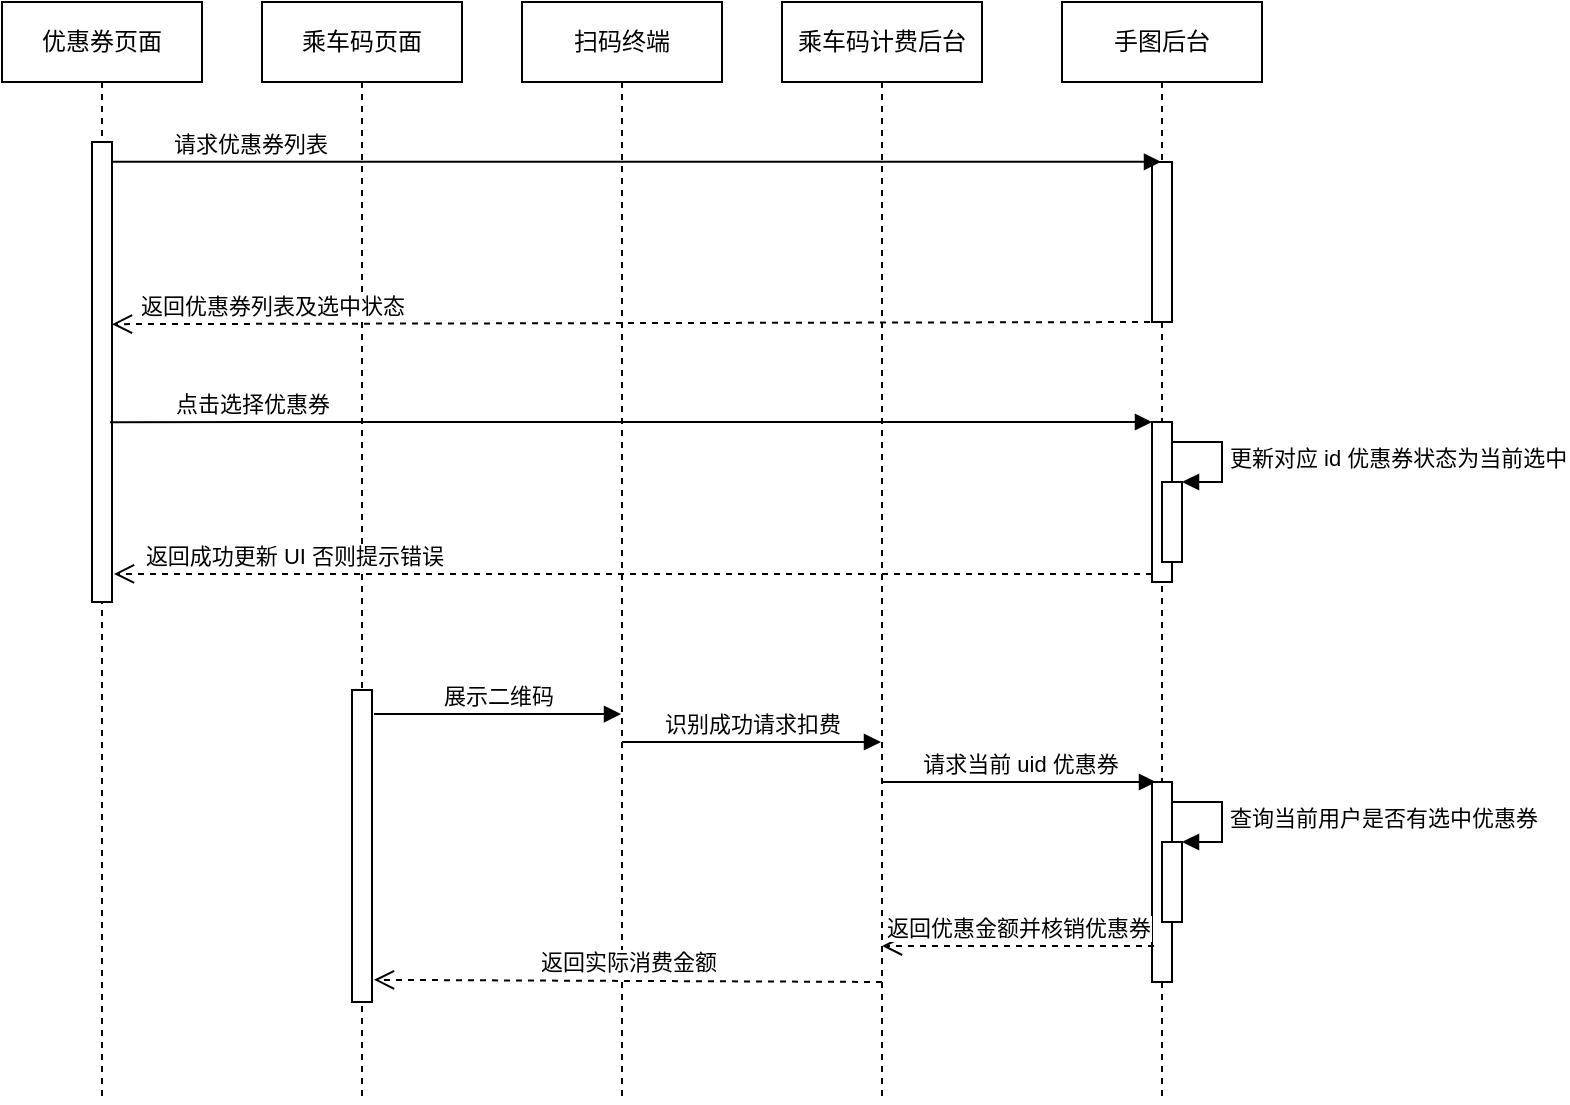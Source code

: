 <mxfile version="12.8.0" type="github">
  <diagram id="6kZ0wstfbUclB6IqP9rn" name="Page-1">
    <mxGraphModel dx="1186" dy="692" grid="1" gridSize="10" guides="1" tooltips="1" connect="1" arrows="1" fold="1" page="1" pageScale="1" pageWidth="1169" pageHeight="827" math="0" shadow="0">
      <root>
        <mxCell id="0" />
        <mxCell id="1" parent="0" />
        <mxCell id="mux9gDT_WzU1CUeuig7T-1" value="优惠券页面" style="shape=umlLifeline;perimeter=lifelinePerimeter;whiteSpace=wrap;html=1;container=1;collapsible=0;recursiveResize=0;outlineConnect=0;" vertex="1" parent="1">
          <mxGeometry x="140" y="70" width="100" height="550" as="geometry" />
        </mxCell>
        <mxCell id="mux9gDT_WzU1CUeuig7T-20" value="" style="html=1;points=[];perimeter=orthogonalPerimeter;" vertex="1" parent="mux9gDT_WzU1CUeuig7T-1">
          <mxGeometry x="45" y="70" width="10" height="230" as="geometry" />
        </mxCell>
        <mxCell id="mux9gDT_WzU1CUeuig7T-2" value="乘车码页面" style="shape=umlLifeline;perimeter=lifelinePerimeter;whiteSpace=wrap;html=1;container=1;collapsible=0;recursiveResize=0;outlineConnect=0;" vertex="1" parent="1">
          <mxGeometry x="270" y="70" width="100" height="550" as="geometry" />
        </mxCell>
        <mxCell id="mux9gDT_WzU1CUeuig7T-21" value="" style="html=1;points=[];perimeter=orthogonalPerimeter;" vertex="1" parent="mux9gDT_WzU1CUeuig7T-2">
          <mxGeometry x="45" y="344" width="10" height="156" as="geometry" />
        </mxCell>
        <mxCell id="mux9gDT_WzU1CUeuig7T-3" value="乘车码计费后台" style="shape=umlLifeline;perimeter=lifelinePerimeter;whiteSpace=wrap;html=1;container=1;collapsible=0;recursiveResize=0;outlineConnect=0;" vertex="1" parent="1">
          <mxGeometry x="530" y="70" width="100" height="550" as="geometry" />
        </mxCell>
        <mxCell id="mux9gDT_WzU1CUeuig7T-23" value="请求当前 uid 优惠券" style="html=1;verticalAlign=bottom;endArrow=block;entryX=0.2;entryY=0;entryDx=0;entryDy=0;entryPerimeter=0;" edge="1" parent="mux9gDT_WzU1CUeuig7T-3" target="mux9gDT_WzU1CUeuig7T-24">
          <mxGeometry width="80" relative="1" as="geometry">
            <mxPoint x="50" y="390" as="sourcePoint" />
            <mxPoint x="180" y="390" as="targetPoint" />
          </mxGeometry>
        </mxCell>
        <mxCell id="mux9gDT_WzU1CUeuig7T-4" value="手图后台" style="shape=umlLifeline;perimeter=lifelinePerimeter;whiteSpace=wrap;html=1;container=1;collapsible=0;recursiveResize=0;outlineConnect=0;" vertex="1" parent="1">
          <mxGeometry x="670" y="70" width="100" height="550" as="geometry" />
        </mxCell>
        <mxCell id="mux9gDT_WzU1CUeuig7T-12" value="" style="html=1;points=[];perimeter=orthogonalPerimeter;" vertex="1" parent="mux9gDT_WzU1CUeuig7T-4">
          <mxGeometry x="45" y="80" width="10" height="80" as="geometry" />
        </mxCell>
        <mxCell id="mux9gDT_WzU1CUeuig7T-14" value="" style="html=1;points=[];perimeter=orthogonalPerimeter;" vertex="1" parent="mux9gDT_WzU1CUeuig7T-4">
          <mxGeometry x="45" y="210" width="10" height="80" as="geometry" />
        </mxCell>
        <mxCell id="mux9gDT_WzU1CUeuig7T-24" value="" style="html=1;points=[];perimeter=orthogonalPerimeter;" vertex="1" parent="mux9gDT_WzU1CUeuig7T-4">
          <mxGeometry x="45" y="390" width="10" height="100" as="geometry" />
        </mxCell>
        <mxCell id="mux9gDT_WzU1CUeuig7T-5" value="扫码终端" style="shape=umlLifeline;perimeter=lifelinePerimeter;whiteSpace=wrap;html=1;container=1;collapsible=0;recursiveResize=0;outlineConnect=0;" vertex="1" parent="1">
          <mxGeometry x="400" y="70" width="100" height="550" as="geometry" />
        </mxCell>
        <mxCell id="mux9gDT_WzU1CUeuig7T-22" value="识别成功请求扣费" style="html=1;verticalAlign=bottom;endArrow=block;" edge="1" parent="mux9gDT_WzU1CUeuig7T-5" target="mux9gDT_WzU1CUeuig7T-3">
          <mxGeometry width="80" relative="1" as="geometry">
            <mxPoint x="50" y="370" as="sourcePoint" />
            <mxPoint x="130" y="370" as="targetPoint" />
          </mxGeometry>
        </mxCell>
        <mxCell id="mux9gDT_WzU1CUeuig7T-28" value="返回实际消费金额" style="html=1;verticalAlign=bottom;endArrow=open;dashed=1;endSize=8;entryX=1.1;entryY=0.929;entryDx=0;entryDy=0;entryPerimeter=0;" edge="1" parent="mux9gDT_WzU1CUeuig7T-5" target="mux9gDT_WzU1CUeuig7T-21">
          <mxGeometry relative="1" as="geometry">
            <mxPoint x="180" y="490" as="sourcePoint" />
            <mxPoint x="-70" y="490" as="targetPoint" />
          </mxGeometry>
        </mxCell>
        <mxCell id="mux9gDT_WzU1CUeuig7T-8" value="请求优惠券列表" style="html=1;verticalAlign=bottom;endArrow=block;exitX=1;exitY=0.043;exitDx=0;exitDy=0;exitPerimeter=0;" edge="1" parent="1" source="mux9gDT_WzU1CUeuig7T-20" target="mux9gDT_WzU1CUeuig7T-4">
          <mxGeometry x="-0.736" width="80" relative="1" as="geometry">
            <mxPoint x="210" y="149" as="sourcePoint" />
            <mxPoint x="700" y="150" as="targetPoint" />
            <mxPoint as="offset" />
          </mxGeometry>
        </mxCell>
        <mxCell id="mux9gDT_WzU1CUeuig7T-13" value="返回优惠券列表及选中状态" style="html=1;verticalAlign=bottom;endArrow=open;dashed=1;endSize=8;entryX=1;entryY=0.396;entryDx=0;entryDy=0;entryPerimeter=0;" edge="1" parent="1" target="mux9gDT_WzU1CUeuig7T-20">
          <mxGeometry x="0.697" relative="1" as="geometry">
            <mxPoint x="720" y="230" as="sourcePoint" />
            <mxPoint x="200" y="230" as="targetPoint" />
            <mxPoint as="offset" />
          </mxGeometry>
        </mxCell>
        <mxCell id="mux9gDT_WzU1CUeuig7T-15" value="点击选择优惠券" style="html=1;verticalAlign=bottom;endArrow=block;entryX=0;entryY=0;exitX=0.9;exitY=0.609;exitDx=0;exitDy=0;exitPerimeter=0;" edge="1" target="mux9gDT_WzU1CUeuig7T-14" parent="1" source="mux9gDT_WzU1CUeuig7T-20">
          <mxGeometry x="-0.732" relative="1" as="geometry">
            <mxPoint x="200" y="280" as="sourcePoint" />
            <mxPoint x="1" as="offset" />
          </mxGeometry>
        </mxCell>
        <mxCell id="mux9gDT_WzU1CUeuig7T-16" value="返回成功更新 UI 否则提示错误" style="html=1;verticalAlign=bottom;endArrow=open;dashed=1;endSize=8;exitX=0;exitY=0.95;entryX=1.1;entryY=0.939;entryDx=0;entryDy=0;entryPerimeter=0;" edge="1" source="mux9gDT_WzU1CUeuig7T-14" parent="1" target="mux9gDT_WzU1CUeuig7T-20">
          <mxGeometry x="0.656" relative="1" as="geometry">
            <mxPoint x="200" y="356" as="targetPoint" />
            <mxPoint as="offset" />
          </mxGeometry>
        </mxCell>
        <mxCell id="mux9gDT_WzU1CUeuig7T-17" value="" style="html=1;points=[];perimeter=orthogonalPerimeter;" vertex="1" parent="1">
          <mxGeometry x="720" y="310" width="10" height="40" as="geometry" />
        </mxCell>
        <mxCell id="mux9gDT_WzU1CUeuig7T-18" value="更新对应 id 优惠券状态为当前选中" style="edgeStyle=orthogonalEdgeStyle;html=1;align=left;spacingLeft=2;endArrow=block;rounded=0;entryX=1;entryY=0;" edge="1" target="mux9gDT_WzU1CUeuig7T-17" parent="1">
          <mxGeometry relative="1" as="geometry">
            <mxPoint x="725" y="290" as="sourcePoint" />
            <Array as="points">
              <mxPoint x="750" y="290" />
            </Array>
          </mxGeometry>
        </mxCell>
        <mxCell id="mux9gDT_WzU1CUeuig7T-19" value="展示二维码" style="html=1;verticalAlign=bottom;endArrow=block;exitX=1.1;exitY=0.263;exitDx=0;exitDy=0;exitPerimeter=0;" edge="1" parent="1">
          <mxGeometry width="80" relative="1" as="geometry">
            <mxPoint x="326" y="426.04" as="sourcePoint" />
            <mxPoint x="449.5" y="426.04" as="targetPoint" />
          </mxGeometry>
        </mxCell>
        <mxCell id="mux9gDT_WzU1CUeuig7T-25" value="" style="html=1;points=[];perimeter=orthogonalPerimeter;" vertex="1" parent="1">
          <mxGeometry x="720" y="490" width="10" height="40" as="geometry" />
        </mxCell>
        <mxCell id="mux9gDT_WzU1CUeuig7T-26" value="查询当前用户是否有选中优惠券" style="edgeStyle=orthogonalEdgeStyle;html=1;align=left;spacingLeft=2;endArrow=block;rounded=0;entryX=1;entryY=0;" edge="1" target="mux9gDT_WzU1CUeuig7T-25" parent="1">
          <mxGeometry relative="1" as="geometry">
            <mxPoint x="725" y="470" as="sourcePoint" />
            <Array as="points">
              <mxPoint x="750" y="470" />
            </Array>
          </mxGeometry>
        </mxCell>
        <mxCell id="mux9gDT_WzU1CUeuig7T-27" value="返回优惠金额并核销优惠券" style="html=1;verticalAlign=bottom;endArrow=open;dashed=1;endSize=8;exitX=0.1;exitY=0.82;exitDx=0;exitDy=0;exitPerimeter=0;" edge="1" parent="1" source="mux9gDT_WzU1CUeuig7T-24" target="mux9gDT_WzU1CUeuig7T-3">
          <mxGeometry relative="1" as="geometry">
            <mxPoint x="710" y="543" as="sourcePoint" />
            <mxPoint x="630" y="543" as="targetPoint" />
          </mxGeometry>
        </mxCell>
      </root>
    </mxGraphModel>
  </diagram>
</mxfile>
